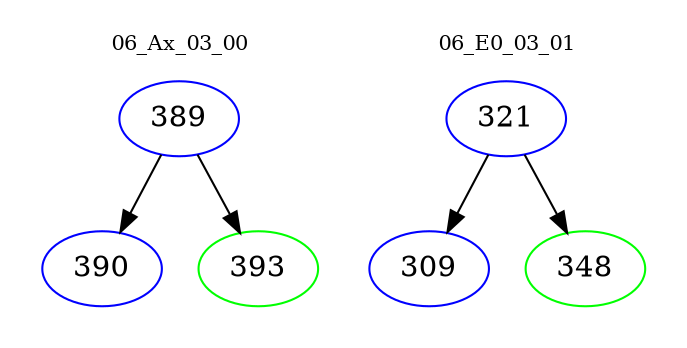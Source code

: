 digraph{
subgraph cluster_0 {
color = white
label = "06_Ax_03_00";
fontsize=10;
T0_389 [label="389", color="blue"]
T0_389 -> T0_390 [color="black"]
T0_390 [label="390", color="blue"]
T0_389 -> T0_393 [color="black"]
T0_393 [label="393", color="green"]
}
subgraph cluster_1 {
color = white
label = "06_E0_03_01";
fontsize=10;
T1_321 [label="321", color="blue"]
T1_321 -> T1_309 [color="black"]
T1_309 [label="309", color="blue"]
T1_321 -> T1_348 [color="black"]
T1_348 [label="348", color="green"]
}
}
